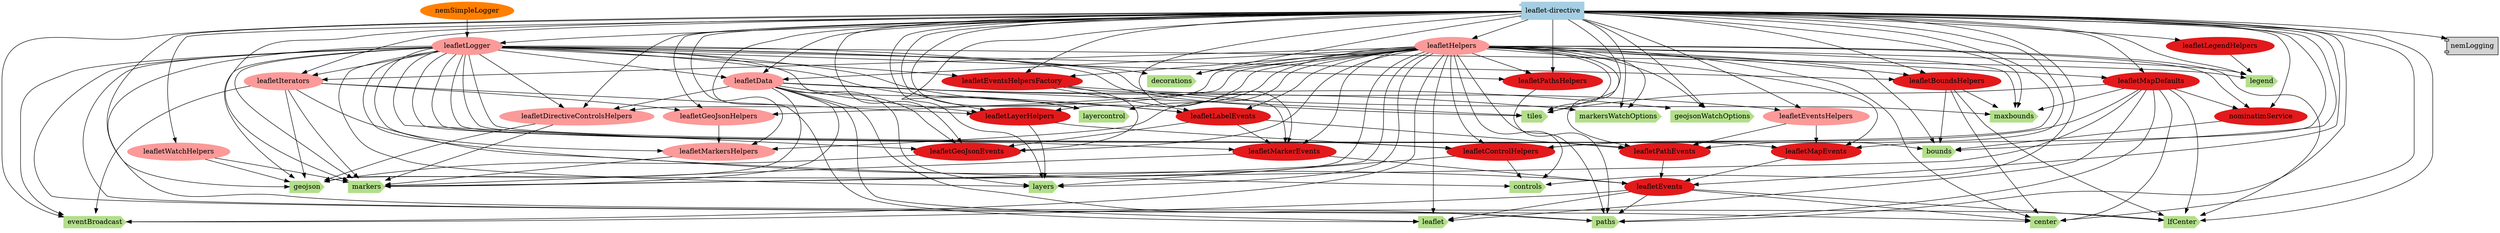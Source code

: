 digraph dependencies {
  node[shape="component",style="filled",colorscheme=paired12]

    node[shape="component"]
    
      "leaflet-directive"[label="leaflet-directive", color=1]
    

    
      
        "leaflet-directive" -> "nemLogging"
      
    

    node[shape="ellipse"]


    
      

      

      
        "leafletData"[label="leafletData", color=5]
      
        "leafletDirectiveControlsHelpers"[label="leafletDirectiveControlsHelpers", color=5]
      
        "leafletGeoJsonHelpers"[label="leafletGeoJsonHelpers", color=5]
      
        "leafletHelpers"[label="leafletHelpers", color=5]
      
        "leafletIterators"[label="leafletIterators", color=5]
      
        "leafletMarkersHelpers"[label="leafletMarkersHelpers", color=5]
      
        "leafletWatchHelpers"[label="leafletWatchHelpers", color=5]
      
        "leafletLogger"[label="leafletLogger", color=5]
      
        "leafletEventsHelpers"[label="leafletEventsHelpers", color=5]
      

      
        "leafletBoundsHelpers"[label="leafletBoundsHelpers", color=6]
      
        "leafletControlHelpers"[label="leafletControlHelpers", color=6]
      
        "leafletEvents"[label="leafletEvents", color=6]
      
        "leafletLayerHelpers"[label="leafletLayerHelpers", color=6]
      
        "leafletLegendHelpers"[label="leafletLegendHelpers", color=6]
      
        "leafletMapDefaults"[label="leafletMapDefaults", color=6]
      
        "leafletPathsHelpers"[label="leafletPathsHelpers", color=6]
      
        "nominatimService"[label="nominatimService", color=6]
      
        "leafletEventsHelpersFactory"[label="leafletEventsHelpersFactory", color=6]
      
        "leafletGeoJsonEvents"[label="leafletGeoJsonEvents", color=6]
      
        "leafletLabelEvents"[label="leafletLabelEvents", color=6]
      
        "leafletMapEvents"[label="leafletMapEvents", color=6]
      
        "leafletMarkerEvents"[label="leafletMarkerEvents", color=6]
      
        "leafletPathEvents"[label="leafletPathEvents", color=6]
      


      node[shape="cds"]

      

      
        "leaflet"[label="leaflet", color=3]
      
        "bounds"[label="bounds", color=3]
      
        "center"[label="center", color=3]
      
        "lfCenter"[label="lfCenter", color=3]
      
        "controls"[label="controls", color=3]
      
        "decorations"[label="decorations", color=3]
      
        "eventBroadcast"[label="eventBroadcast", color=3]
      
        "geojson"[label="geojson", color=3]
      
        "layercontrol"[label="layercontrol", color=3]
      
        "layers"[label="layers", color=3]
      
        "legend"[label="legend", color=3]
      
        "markers"[label="markers", color=3]
      
        "maxbounds"[label="maxbounds", color=3]
      
        "paths"[label="paths", color=3]
      
        "tiles"[label="tiles", color=3]
      
        "markersWatchOptions"[label="markersWatchOptions", color=3]
      
        "geojsonWatchOptions"[label="geojsonWatchOptions", color=3]
      





      node[shape="ellipse"]
      

      
        "leaflet-directive" -> "leaflet"
      
        "leaflet-directive" -> "bounds"
      
        "leaflet-directive" -> "center"
      
        "leaflet-directive" -> "lfCenter"
      
        "leaflet-directive" -> "controls"
      
        "leaflet-directive" -> "decorations"
      
        "leaflet-directive" -> "eventBroadcast"
      
        "leaflet-directive" -> "geojson"
      
        "leaflet-directive" -> "layercontrol"
      
        "leaflet-directive" -> "layers"
      
        "leaflet-directive" -> "legend"
      
        "leaflet-directive" -> "markers"
      
        "leaflet-directive" -> "maxbounds"
      
        "leaflet-directive" -> "paths"
      
        "leaflet-directive" -> "tiles"
      
        "leaflet-directive" -> "markersWatchOptions"
      
        "leaflet-directive" -> "geojsonWatchOptions"
      

      

      
        "leaflet-directive" -> "leafletData"
      
        "leaflet-directive" -> "leafletDirectiveControlsHelpers"
      
        "leaflet-directive" -> "leafletGeoJsonHelpers"
      
        "leaflet-directive" -> "leafletHelpers"
      
        "leaflet-directive" -> "leafletIterators"
      
        "leaflet-directive" -> "leafletMarkersHelpers"
      
        "leaflet-directive" -> "leafletWatchHelpers"
      
        "leaflet-directive" -> "leafletLogger"
      
        "leaflet-directive" -> "leafletEventsHelpers"
      

      
        "leaflet-directive" -> "leafletBoundsHelpers"
      
        "leaflet-directive" -> "leafletControlHelpers"
      
        "leaflet-directive" -> "leafletEvents"
      
        "leaflet-directive" -> "leafletLayerHelpers"
      
        "leaflet-directive" -> "leafletLegendHelpers"
      
        "leaflet-directive" -> "leafletMapDefaults"
      
        "leaflet-directive" -> "leafletPathsHelpers"
      
        "leaflet-directive" -> "nominatimService"
      
        "leaflet-directive" -> "leafletEventsHelpersFactory"
      
        "leaflet-directive" -> "leafletGeoJsonEvents"
      
        "leaflet-directive" -> "leafletLabelEvents"
      
        "leaflet-directive" -> "leafletMapEvents"
      
        "leaflet-directive" -> "leafletMarkerEvents"
      
        "leaflet-directive" -> "leafletPathEvents"
      

      











      node[shape="ellipse",style="filled", color=8]
      

      
        
          "leafletData"[label="leafletData"]
          "leafletData" -> "leaflet"
        
          "leafletMapDefaults"[label="leafletMapDefaults"]
          "leafletMapDefaults" -> "leaflet"
        
          "leafletHelpers"[label="leafletHelpers"]
          "leafletHelpers" -> "leaflet"
        
          "leafletEvents"[label="leafletEvents"]
          "leafletEvents" -> "leaflet"
        
      
        
          "leafletLogger"[label="leafletLogger"]
          "leafletLogger" -> "bounds"
        
          "leafletHelpers"[label="leafletHelpers"]
          "leafletHelpers" -> "bounds"
        
          "nominatimService"[label="nominatimService"]
          "nominatimService" -> "bounds"
        
          "leafletBoundsHelpers"[label="leafletBoundsHelpers"]
          "leafletBoundsHelpers" -> "bounds"
        
      
        
          "leafletLogger"[label="leafletLogger"]
          "leafletLogger" -> "center"
        
          "leafletMapDefaults"[label="leafletMapDefaults"]
          "leafletMapDefaults" -> "center"
        
          "leafletHelpers"[label="leafletHelpers"]
          "leafletHelpers" -> "center"
        
          "leafletBoundsHelpers"[label="leafletBoundsHelpers"]
          "leafletBoundsHelpers" -> "center"
        
          "leafletEvents"[label="leafletEvents"]
          "leafletEvents" -> "center"
        
      
        
          "leafletLogger"[label="leafletLogger"]
          "leafletLogger" -> "lfCenter"
        
          "leafletMapDefaults"[label="leafletMapDefaults"]
          "leafletMapDefaults" -> "lfCenter"
        
          "leafletHelpers"[label="leafletHelpers"]
          "leafletHelpers" -> "lfCenter"
        
          "leafletBoundsHelpers"[label="leafletBoundsHelpers"]
          "leafletBoundsHelpers" -> "lfCenter"
        
          "leafletEvents"[label="leafletEvents"]
          "leafletEvents" -> "lfCenter"
        
      
        
          "leafletLogger"[label="leafletLogger"]
          "leafletLogger" -> "controls"
        
          "leafletHelpers"[label="leafletHelpers"]
          "leafletHelpers" -> "controls"
        
          "leafletControlHelpers"[label="leafletControlHelpers"]
          "leafletControlHelpers" -> "controls"
        
      
        
          "leafletLogger"[label="leafletLogger"]
          "leafletLogger" -> "decorations"
        
          "leafletHelpers"[label="leafletHelpers"]
          "leafletHelpers" -> "decorations"
        
      
        
          "leafletLogger"[label="leafletLogger"]
          "leafletLogger" -> "eventBroadcast"
        
          "leafletHelpers"[label="leafletHelpers"]
          "leafletHelpers" -> "eventBroadcast"
        
          "leafletEvents"[label="leafletEvents"]
          "leafletEvents" -> "eventBroadcast"
        
          "leafletIterators"[label="leafletIterators"]
          "leafletIterators" -> "eventBroadcast"
        
      
        
          "leafletLogger"[label="leafletLogger"]
          "leafletLogger" -> "geojson"
        
          "leafletData"[label="leafletData"]
          "leafletData" -> "geojson"
        
          "leafletHelpers"[label="leafletHelpers"]
          "leafletHelpers" -> "geojson"
        
          "leafletWatchHelpers"[label="leafletWatchHelpers"]
          "leafletWatchHelpers" -> "geojson"
        
          "leafletDirectiveControlsHelpers"[label="leafletDirectiveControlsHelpers"]
          "leafletDirectiveControlsHelpers" -> "geojson"
        
          "leafletIterators"[label="leafletIterators"]
          "leafletIterators" -> "geojson"
        
          "leafletGeoJsonEvents"[label="leafletGeoJsonEvents"]
          "leafletGeoJsonEvents" -> "geojson"
        
      
        
          "leafletLogger"[label="leafletLogger"]
          "leafletLogger" -> "layercontrol"
        
          "leafletData"[label="leafletData"]
          "leafletData" -> "layercontrol"
        
          "leafletHelpers"[label="leafletHelpers"]
          "leafletHelpers" -> "layercontrol"
        
      
        
          "leafletLogger"[label="leafletLogger"]
          "leafletLogger" -> "layers"
        
          "leafletData"[label="leafletData"]
          "leafletData" -> "layers"
        
          "leafletHelpers"[label="leafletHelpers"]
          "leafletHelpers" -> "layers"
        
          "leafletLayerHelpers"[label="leafletLayerHelpers"]
          "leafletLayerHelpers" -> "layers"
        
          "leafletControlHelpers"[label="leafletControlHelpers"]
          "leafletControlHelpers" -> "layers"
        
      
        
          "leafletLogger"[label="leafletLogger"]
          "leafletLogger" -> "legend"
        
          "leafletHelpers"[label="leafletHelpers"]
          "leafletHelpers" -> "legend"
        
          "leafletLegendHelpers"[label="leafletLegendHelpers"]
          "leafletLegendHelpers" -> "legend"
        
      
        
          "leafletLogger"[label="leafletLogger"]
          "leafletLogger" -> "markers"
        
          "leafletData"[label="leafletData"]
          "leafletData" -> "markers"
        
          "leafletHelpers"[label="leafletHelpers"]
          "leafletHelpers" -> "markers"
        
          "leafletMapDefaults"[label="leafletMapDefaults"]
          "leafletMapDefaults" -> "markers"
        
          "leafletMarkersHelpers"[label="leafletMarkersHelpers"]
          "leafletMarkersHelpers" -> "markers"
        
          "leafletMarkerEvents"[label="leafletMarkerEvents"]
          "leafletMarkerEvents" -> "markers"
        
          "leafletIterators"[label="leafletIterators"]
          "leafletIterators" -> "markers"
        
          "leafletWatchHelpers"[label="leafletWatchHelpers"]
          "leafletWatchHelpers" -> "markers"
        
          "leafletDirectiveControlsHelpers"[label="leafletDirectiveControlsHelpers"]
          "leafletDirectiveControlsHelpers" -> "markers"
        
      
        
          "leafletLogger"[label="leafletLogger"]
          "leafletLogger" -> "maxbounds"
        
          "leafletMapDefaults"[label="leafletMapDefaults"]
          "leafletMapDefaults" -> "maxbounds"
        
          "leafletBoundsHelpers"[label="leafletBoundsHelpers"]
          "leafletBoundsHelpers" -> "maxbounds"
        
          "leafletHelpers"[label="leafletHelpers"]
          "leafletHelpers" -> "maxbounds"
        
      
        
          "leafletLogger"[label="leafletLogger"]
          "leafletLogger" -> "paths"
        
          "leafletData"[label="leafletData"]
          "leafletData" -> "paths"
        
          "leafletMapDefaults"[label="leafletMapDefaults"]
          "leafletMapDefaults" -> "paths"
        
          "leafletHelpers"[label="leafletHelpers"]
          "leafletHelpers" -> "paths"
        
          "leafletPathsHelpers"[label="leafletPathsHelpers"]
          "leafletPathsHelpers" -> "paths"
        
          "leafletEvents"[label="leafletEvents"]
          "leafletEvents" -> "paths"
        
      
        
          "leafletLogger"[label="leafletLogger"]
          "leafletLogger" -> "tiles"
        
          "leafletData"[label="leafletData"]
          "leafletData" -> "tiles"
        
          "leafletMapDefaults"[label="leafletMapDefaults"]
          "leafletMapDefaults" -> "tiles"
        
          "leafletHelpers"[label="leafletHelpers"]
          "leafletHelpers" -> "tiles"
        
      
        
          "leafletData"[label="leafletData"]
          "leafletData" -> "markersWatchOptions"
        
          "leafletHelpers"[label="leafletHelpers"]
          "leafletHelpers" -> "markersWatchOptions"
        
      
        
          "leafletData"[label="leafletData"]
          "leafletData" -> "geojsonWatchOptions"
        
          "leafletHelpers"[label="leafletHelpers"]
          "leafletHelpers" -> "geojsonWatchOptions"
        
      

      

      
        
          "leafletLogger"[label="leafletLogger"]
          "leafletLogger" -> "leafletData"
        
          "leafletHelpers"[label="leafletHelpers"]
          "leafletHelpers" -> "leafletData"
        
      
        
          "leafletLogger"[label="leafletLogger"]
          "leafletLogger" -> "leafletDirectiveControlsHelpers"
        
          "leafletData"[label="leafletData"]
          "leafletData" -> "leafletDirectiveControlsHelpers"
        
          "leafletHelpers"[label="leafletHelpers"]
          "leafletHelpers" -> "leafletDirectiveControlsHelpers"
        
      
        
          "leafletHelpers"[label="leafletHelpers"]
          "leafletHelpers" -> "leafletGeoJsonHelpers"
        
          "leafletIterators"[label="leafletIterators"]
          "leafletIterators" -> "leafletGeoJsonHelpers"
        
      
        
      
        
          "leafletLogger"[label="leafletLogger"]
          "leafletLogger" -> "leafletIterators"
        
          "leafletHelpers"[label="leafletHelpers"]
          "leafletHelpers" -> "leafletIterators"
        
      
        
          "leafletHelpers"[label="leafletHelpers"]
          "leafletHelpers" -> "leafletMarkersHelpers"
        
          "leafletLogger"[label="leafletLogger"]
          "leafletLogger" -> "leafletMarkersHelpers"
        
          "leafletGeoJsonHelpers"[label="leafletGeoJsonHelpers"]
          "leafletGeoJsonHelpers" -> "leafletMarkersHelpers"
        
      
        
      
        
          "nemSimpleLogger"[label="nemSimpleLogger"]
          "nemSimpleLogger" -> "leafletLogger"
        
      
        
          "leafletEventsHelpersFactory"[label="leafletEventsHelpersFactory"]
          "leafletEventsHelpersFactory" -> "leafletEventsHelpers"
        
      

      
        
          "leafletLogger"[label="leafletLogger"]
          "leafletLogger" -> "leafletBoundsHelpers"
        
          "leafletHelpers"[label="leafletHelpers"]
          "leafletHelpers" -> "leafletBoundsHelpers"
        
      
        
          "leafletLogger"[label="leafletLogger"]
          "leafletLogger" -> "leafletControlHelpers"
        
          "leafletHelpers"[label="leafletHelpers"]
          "leafletHelpers" -> "leafletControlHelpers"
        
          "leafletLayerHelpers"[label="leafletLayerHelpers"]
          "leafletLayerHelpers" -> "leafletControlHelpers"
        
          "leafletMapDefaults"[label="leafletMapDefaults"]
          "leafletMapDefaults" -> "leafletControlHelpers"
        
      
        
          "leafletMapEvents"[label="leafletMapEvents"]
          "leafletMapEvents" -> "leafletEvents"
        
          "leafletMarkerEvents"[label="leafletMarkerEvents"]
          "leafletMarkerEvents" -> "leafletEvents"
        
          "leafletPathEvents"[label="leafletPathEvents"]
          "leafletPathEvents" -> "leafletEvents"
        
          "leafletIterators"[label="leafletIterators"]
          "leafletIterators" -> "leafletEvents"
        
      
        
          "leafletLogger"[label="leafletLogger"]
          "leafletLogger" -> "leafletLayerHelpers"
        
          "leafletHelpers"[label="leafletHelpers"]
          "leafletHelpers" -> "leafletLayerHelpers"
        
          "leafletIterators"[label="leafletIterators"]
          "leafletIterators" -> "leafletLayerHelpers"
        
      
        
      
        
          "leafletHelpers"[label="leafletHelpers"]
          "leafletHelpers" -> "leafletMapDefaults"
        
      
        
          "leafletLogger"[label="leafletLogger"]
          "leafletLogger" -> "leafletPathsHelpers"
        
          "leafletHelpers"[label="leafletHelpers"]
          "leafletHelpers" -> "leafletPathsHelpers"
        
      
        
          "leafletHelpers"[label="leafletHelpers"]
          "leafletHelpers" -> "nominatimService"
        
          "leafletMapDefaults"[label="leafletMapDefaults"]
          "leafletMapDefaults" -> "nominatimService"
        
      
        
          "leafletLogger"[label="leafletLogger"]
          "leafletLogger" -> "leafletEventsHelpersFactory"
        
          "leafletHelpers"[label="leafletHelpers"]
          "leafletHelpers" -> "leafletEventsHelpersFactory"
        
      
        
          "leafletLogger"[label="leafletLogger"]
          "leafletLogger" -> "leafletGeoJsonEvents"
        
          "leafletHelpers"[label="leafletHelpers"]
          "leafletHelpers" -> "leafletGeoJsonEvents"
        
          "leafletEventsHelpersFactory"[label="leafletEventsHelpersFactory"]
          "leafletEventsHelpersFactory" -> "leafletGeoJsonEvents"
        
          "leafletLabelEvents"[label="leafletLabelEvents"]
          "leafletLabelEvents" -> "leafletGeoJsonEvents"
        
          "leafletData"[label="leafletData"]
          "leafletData" -> "leafletGeoJsonEvents"
        
      
        
          "leafletLogger"[label="leafletLogger"]
          "leafletLogger" -> "leafletLabelEvents"
        
          "leafletHelpers"[label="leafletHelpers"]
          "leafletHelpers" -> "leafletLabelEvents"
        
          "leafletEventsHelpersFactory"[label="leafletEventsHelpersFactory"]
          "leafletEventsHelpersFactory" -> "leafletLabelEvents"
        
      
        
          "leafletLogger"[label="leafletLogger"]
          "leafletLogger" -> "leafletMapEvents"
        
          "leafletHelpers"[label="leafletHelpers"]
          "leafletHelpers" -> "leafletMapEvents"
        
          "leafletEventsHelpers"[label="leafletEventsHelpers"]
          "leafletEventsHelpers" -> "leafletMapEvents"
        
      
        
          "leafletLogger"[label="leafletLogger"]
          "leafletLogger" -> "leafletMarkerEvents"
        
          "leafletHelpers"[label="leafletHelpers"]
          "leafletHelpers" -> "leafletMarkerEvents"
        
          "leafletEventsHelpersFactory"[label="leafletEventsHelpersFactory"]
          "leafletEventsHelpersFactory" -> "leafletMarkerEvents"
        
          "leafletLabelEvents"[label="leafletLabelEvents"]
          "leafletLabelEvents" -> "leafletMarkerEvents"
        
      
        
          "leafletLogger"[label="leafletLogger"]
          "leafletLogger" -> "leafletPathEvents"
        
          "leafletHelpers"[label="leafletHelpers"]
          "leafletHelpers" -> "leafletPathEvents"
        
          "leafletLabelEvents"[label="leafletLabelEvents"]
          "leafletLabelEvents" -> "leafletPathEvents"
        
          "leafletEventsHelpers"[label="leafletEventsHelpers"]
          "leafletEventsHelpers" -> "leafletPathEvents"
        
      

      

    
}
